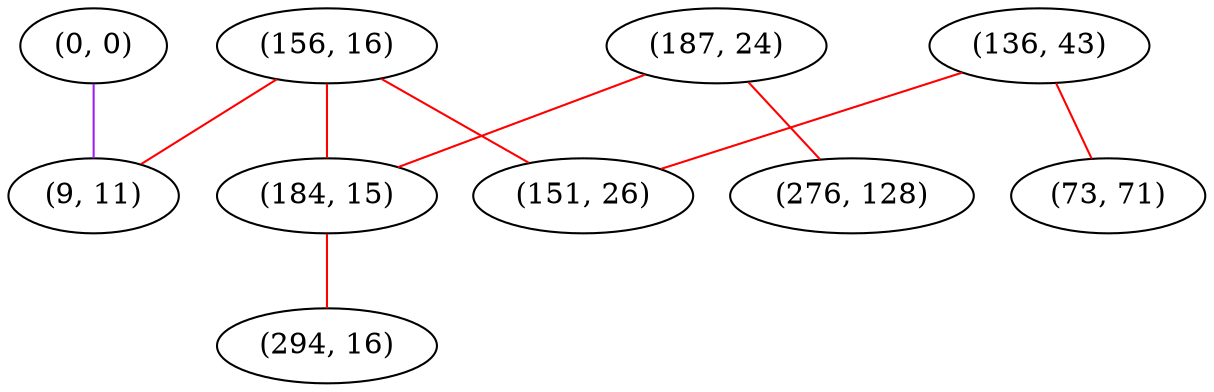 graph "" {
"(0, 0)";
"(156, 16)";
"(187, 24)";
"(136, 43)";
"(184, 15)";
"(276, 128)";
"(9, 11)";
"(151, 26)";
"(294, 16)";
"(73, 71)";
"(0, 0)" -- "(9, 11)"  [color=purple, key=0, weight=4];
"(156, 16)" -- "(9, 11)"  [color=red, key=0, weight=1];
"(156, 16)" -- "(184, 15)"  [color=red, key=0, weight=1];
"(156, 16)" -- "(151, 26)"  [color=red, key=0, weight=1];
"(187, 24)" -- "(184, 15)"  [color=red, key=0, weight=1];
"(187, 24)" -- "(276, 128)"  [color=red, key=0, weight=1];
"(136, 43)" -- "(151, 26)"  [color=red, key=0, weight=1];
"(136, 43)" -- "(73, 71)"  [color=red, key=0, weight=1];
"(184, 15)" -- "(294, 16)"  [color=red, key=0, weight=1];
}
